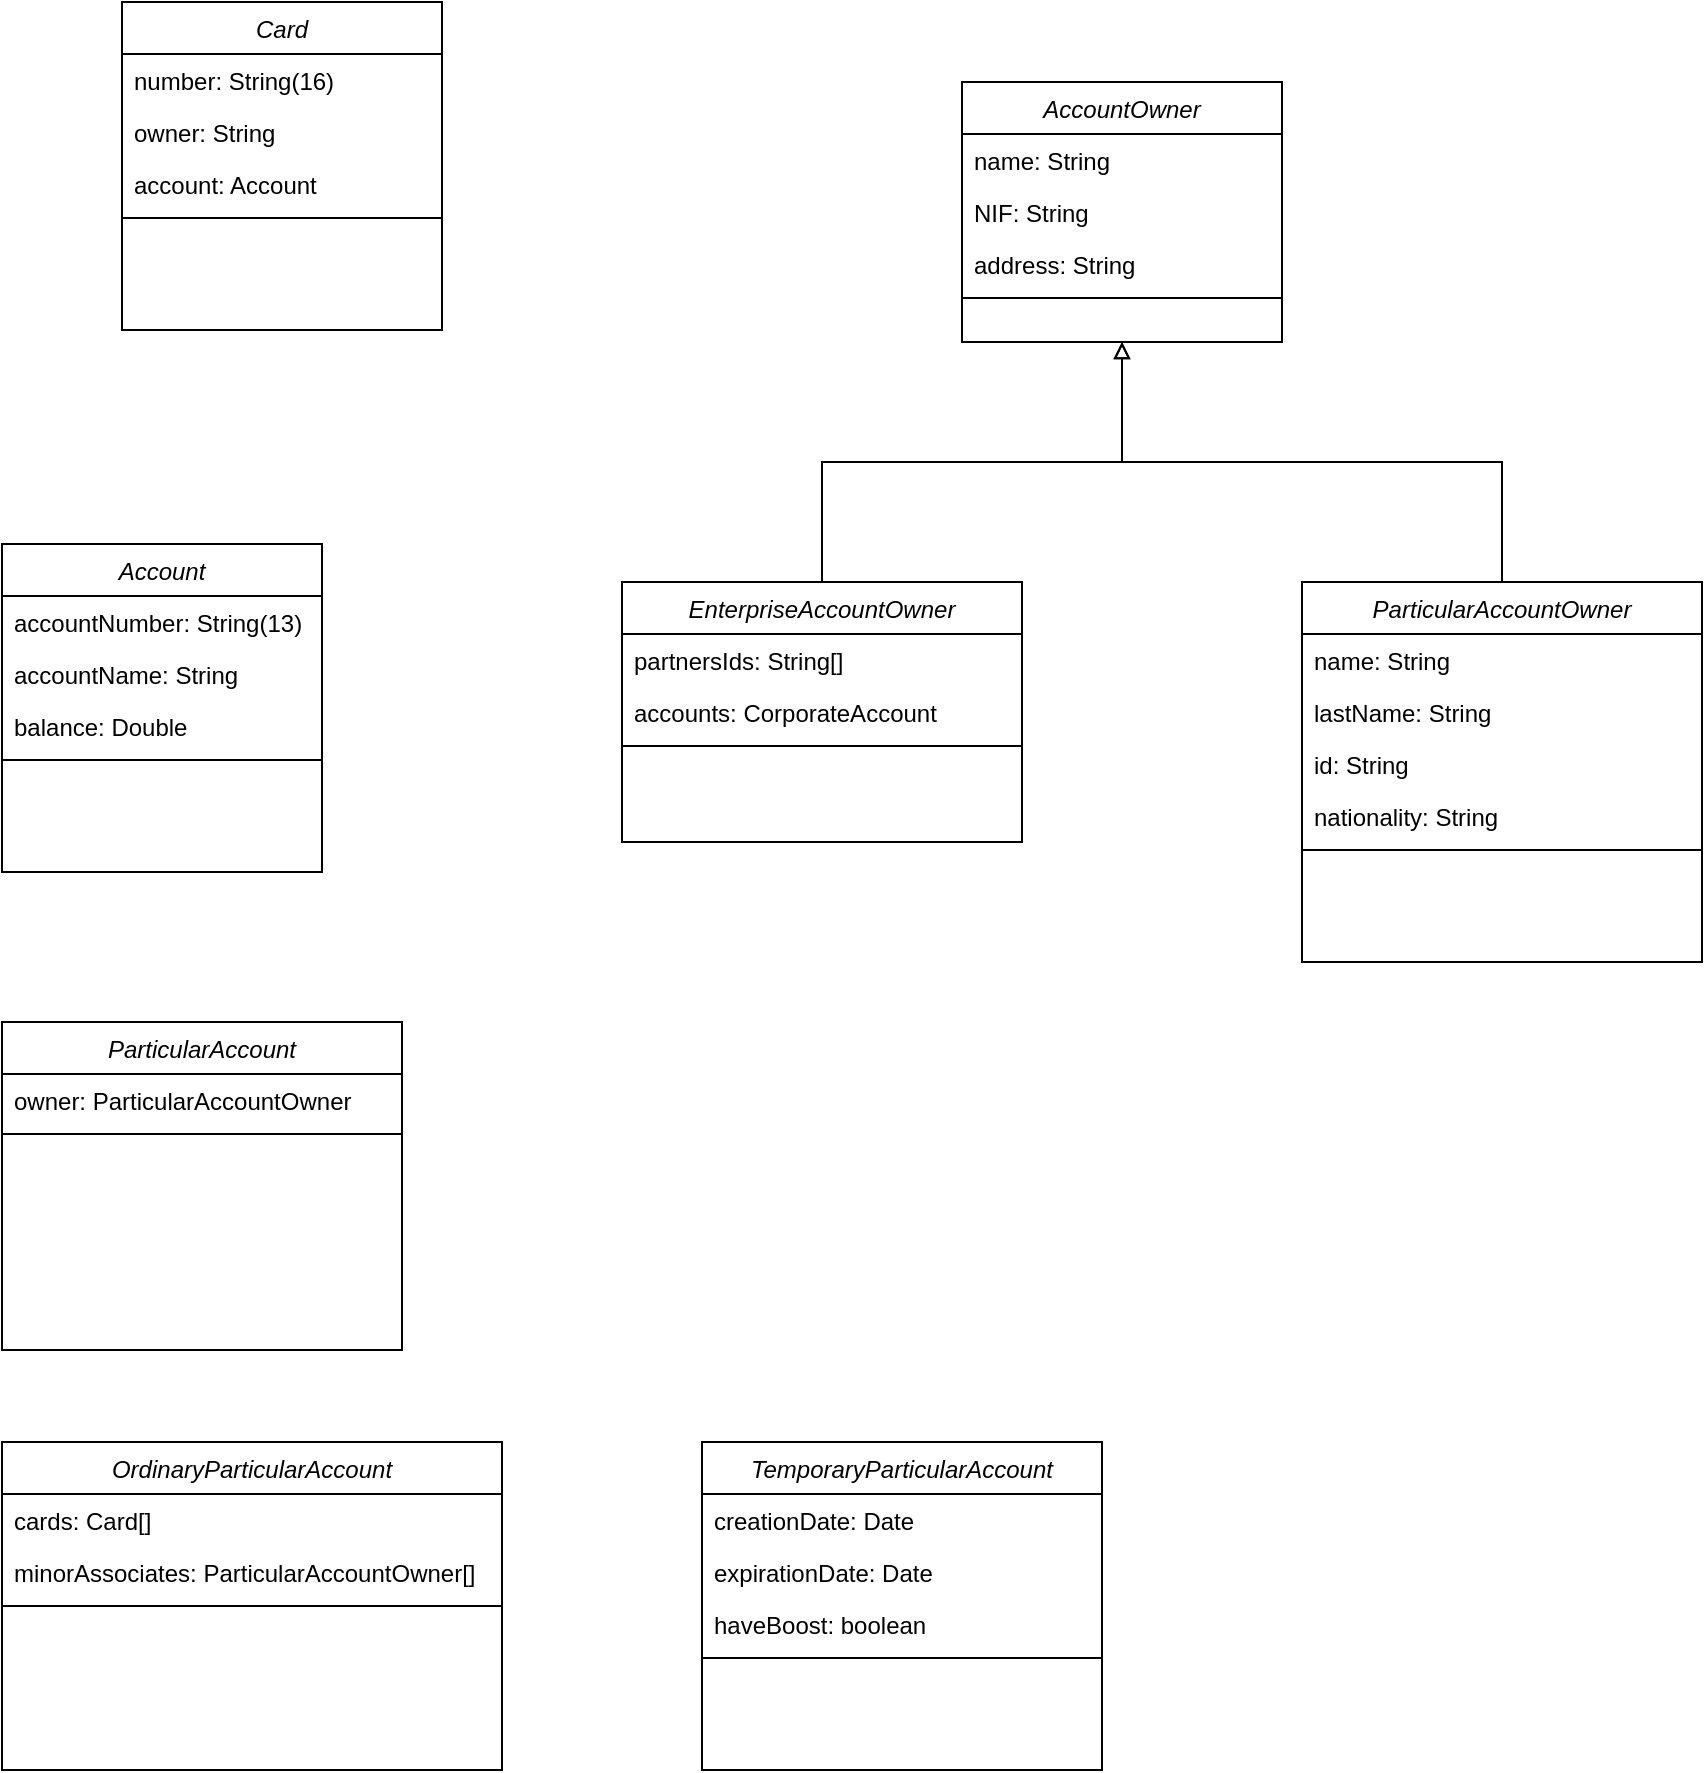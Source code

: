 <mxfile version="13.9.9" type="device"><diagram id="C5RBs43oDa-KdzZeNtuy" name="Page-1"><mxGraphModel dx="1024" dy="584" grid="1" gridSize="10" guides="1" tooltips="1" connect="1" arrows="1" fold="1" page="1" pageScale="1" pageWidth="1654" pageHeight="1169" math="0" shadow="0"><root><mxCell id="WIyWlLk6GJQsqaUBKTNV-0"/><mxCell id="WIyWlLk6GJQsqaUBKTNV-1" parent="WIyWlLk6GJQsqaUBKTNV-0"/><mxCell id="zkfFHV4jXpPFQw0GAbJ--0" value="Card" style="swimlane;fontStyle=2;align=center;verticalAlign=top;childLayout=stackLayout;horizontal=1;startSize=26;horizontalStack=0;resizeParent=1;resizeLast=0;collapsible=1;marginBottom=0;rounded=0;shadow=0;strokeWidth=1;" parent="WIyWlLk6GJQsqaUBKTNV-1" vertex="1"><mxGeometry x="220" y="150" width="160" height="164" as="geometry"><mxRectangle x="230" y="140" width="160" height="26" as="alternateBounds"/></mxGeometry></mxCell><mxCell id="zkfFHV4jXpPFQw0GAbJ--1" value="number: String(16)" style="text;align=left;verticalAlign=top;spacingLeft=4;spacingRight=4;overflow=hidden;rotatable=0;points=[[0,0.5],[1,0.5]];portConstraint=eastwest;" parent="zkfFHV4jXpPFQw0GAbJ--0" vertex="1"><mxGeometry y="26" width="160" height="26" as="geometry"/></mxCell><mxCell id="zkfFHV4jXpPFQw0GAbJ--2" value="owner: String" style="text;align=left;verticalAlign=top;spacingLeft=4;spacingRight=4;overflow=hidden;rotatable=0;points=[[0,0.5],[1,0.5]];portConstraint=eastwest;rounded=0;shadow=0;html=0;" parent="zkfFHV4jXpPFQw0GAbJ--0" vertex="1"><mxGeometry y="52" width="160" height="26" as="geometry"/></mxCell><mxCell id="ck8-mum-OmH9LyXcGF86-0" value="account: Account" style="text;align=left;verticalAlign=top;spacingLeft=4;spacingRight=4;overflow=hidden;rotatable=0;points=[[0,0.5],[1,0.5]];portConstraint=eastwest;rounded=0;shadow=0;html=0;" vertex="1" parent="zkfFHV4jXpPFQw0GAbJ--0"><mxGeometry y="78" width="160" height="26" as="geometry"/></mxCell><mxCell id="zkfFHV4jXpPFQw0GAbJ--4" value="" style="line;html=1;strokeWidth=1;align=left;verticalAlign=middle;spacingTop=-1;spacingLeft=3;spacingRight=3;rotatable=0;labelPosition=right;points=[];portConstraint=eastwest;" parent="zkfFHV4jXpPFQw0GAbJ--0" vertex="1"><mxGeometry y="104" width="160" height="8" as="geometry"/></mxCell><mxCell id="ck8-mum-OmH9LyXcGF86-1" value="AccountOwner" style="swimlane;fontStyle=2;align=center;verticalAlign=top;childLayout=stackLayout;horizontal=1;startSize=26;horizontalStack=0;resizeParent=1;resizeLast=0;collapsible=1;marginBottom=0;rounded=0;shadow=0;strokeWidth=1;" vertex="1" parent="WIyWlLk6GJQsqaUBKTNV-1"><mxGeometry x="640" y="190" width="160" height="130" as="geometry"><mxRectangle x="230" y="140" width="160" height="26" as="alternateBounds"/></mxGeometry></mxCell><mxCell id="ck8-mum-OmH9LyXcGF86-2" value="name: String" style="text;align=left;verticalAlign=top;spacingLeft=4;spacingRight=4;overflow=hidden;rotatable=0;points=[[0,0.5],[1,0.5]];portConstraint=eastwest;" vertex="1" parent="ck8-mum-OmH9LyXcGF86-1"><mxGeometry y="26" width="160" height="26" as="geometry"/></mxCell><mxCell id="ck8-mum-OmH9LyXcGF86-3" value="NIF: String" style="text;align=left;verticalAlign=top;spacingLeft=4;spacingRight=4;overflow=hidden;rotatable=0;points=[[0,0.5],[1,0.5]];portConstraint=eastwest;rounded=0;shadow=0;html=0;" vertex="1" parent="ck8-mum-OmH9LyXcGF86-1"><mxGeometry y="52" width="160" height="26" as="geometry"/></mxCell><mxCell id="ck8-mum-OmH9LyXcGF86-6" value="address: String" style="text;align=left;verticalAlign=top;spacingLeft=4;spacingRight=4;overflow=hidden;rotatable=0;points=[[0,0.5],[1,0.5]];portConstraint=eastwest;rounded=0;shadow=0;html=0;" vertex="1" parent="ck8-mum-OmH9LyXcGF86-1"><mxGeometry y="78" width="160" height="26" as="geometry"/></mxCell><mxCell id="ck8-mum-OmH9LyXcGF86-5" value="" style="line;html=1;strokeWidth=1;align=left;verticalAlign=middle;spacingTop=-1;spacingLeft=3;spacingRight=3;rotatable=0;labelPosition=right;points=[];portConstraint=eastwest;" vertex="1" parent="ck8-mum-OmH9LyXcGF86-1"><mxGeometry y="104" width="160" height="8" as="geometry"/></mxCell><mxCell id="ck8-mum-OmH9LyXcGF86-20" style="edgeStyle=orthogonalEdgeStyle;rounded=0;orthogonalLoop=1;jettySize=auto;html=1;entryX=0.5;entryY=1;entryDx=0;entryDy=0;endArrow=block;endFill=0;" edge="1" parent="WIyWlLk6GJQsqaUBKTNV-1" source="ck8-mum-OmH9LyXcGF86-7" target="ck8-mum-OmH9LyXcGF86-1"><mxGeometry relative="1" as="geometry"/></mxCell><mxCell id="ck8-mum-OmH9LyXcGF86-7" value="EnterpriseAccountOwner" style="swimlane;fontStyle=2;align=center;verticalAlign=top;childLayout=stackLayout;horizontal=1;startSize=26;horizontalStack=0;resizeParent=1;resizeLast=0;collapsible=1;marginBottom=0;rounded=0;shadow=0;strokeWidth=1;" vertex="1" parent="WIyWlLk6GJQsqaUBKTNV-1"><mxGeometry x="470" y="440" width="200" height="130" as="geometry"><mxRectangle x="230" y="140" width="160" height="26" as="alternateBounds"/></mxGeometry></mxCell><mxCell id="ck8-mum-OmH9LyXcGF86-8" value="partnersIds: String[]" style="text;align=left;verticalAlign=top;spacingLeft=4;spacingRight=4;overflow=hidden;rotatable=0;points=[[0,0.5],[1,0.5]];portConstraint=eastwest;" vertex="1" parent="ck8-mum-OmH9LyXcGF86-7"><mxGeometry y="26" width="200" height="26" as="geometry"/></mxCell><mxCell id="ck8-mum-OmH9LyXcGF86-9" value="accounts: CorporateAccount" style="text;align=left;verticalAlign=top;spacingLeft=4;spacingRight=4;overflow=hidden;rotatable=0;points=[[0,0.5],[1,0.5]];portConstraint=eastwest;rounded=0;shadow=0;html=0;" vertex="1" parent="ck8-mum-OmH9LyXcGF86-7"><mxGeometry y="52" width="200" height="26" as="geometry"/></mxCell><mxCell id="ck8-mum-OmH9LyXcGF86-11" value="" style="line;html=1;strokeWidth=1;align=left;verticalAlign=middle;spacingTop=-1;spacingLeft=3;spacingRight=3;rotatable=0;labelPosition=right;points=[];portConstraint=eastwest;" vertex="1" parent="ck8-mum-OmH9LyXcGF86-7"><mxGeometry y="78" width="200" height="8" as="geometry"/></mxCell><mxCell id="ck8-mum-OmH9LyXcGF86-19" style="edgeStyle=orthogonalEdgeStyle;rounded=0;orthogonalLoop=1;jettySize=auto;html=1;entryX=0.5;entryY=1;entryDx=0;entryDy=0;endArrow=block;endFill=0;" edge="1" parent="WIyWlLk6GJQsqaUBKTNV-1" source="ck8-mum-OmH9LyXcGF86-13" target="ck8-mum-OmH9LyXcGF86-1"><mxGeometry relative="1" as="geometry"><Array as="points"><mxPoint x="910" y="380"/><mxPoint x="720" y="380"/></Array></mxGeometry></mxCell><mxCell id="ck8-mum-OmH9LyXcGF86-13" value="ParticularAccountOwner" style="swimlane;fontStyle=2;align=center;verticalAlign=top;childLayout=stackLayout;horizontal=1;startSize=26;horizontalStack=0;resizeParent=1;resizeLast=0;collapsible=1;marginBottom=0;rounded=0;shadow=0;strokeWidth=1;" vertex="1" parent="WIyWlLk6GJQsqaUBKTNV-1"><mxGeometry x="810" y="440" width="200" height="190" as="geometry"><mxRectangle x="230" y="140" width="160" height="26" as="alternateBounds"/></mxGeometry></mxCell><mxCell id="ck8-mum-OmH9LyXcGF86-14" value="name: String" style="text;align=left;verticalAlign=top;spacingLeft=4;spacingRight=4;overflow=hidden;rotatable=0;points=[[0,0.5],[1,0.5]];portConstraint=eastwest;" vertex="1" parent="ck8-mum-OmH9LyXcGF86-13"><mxGeometry y="26" width="200" height="26" as="geometry"/></mxCell><mxCell id="ck8-mum-OmH9LyXcGF86-15" value="lastName: String" style="text;align=left;verticalAlign=top;spacingLeft=4;spacingRight=4;overflow=hidden;rotatable=0;points=[[0,0.5],[1,0.5]];portConstraint=eastwest;rounded=0;shadow=0;html=0;" vertex="1" parent="ck8-mum-OmH9LyXcGF86-13"><mxGeometry y="52" width="200" height="26" as="geometry"/></mxCell><mxCell id="ck8-mum-OmH9LyXcGF86-17" value="id: String" style="text;align=left;verticalAlign=top;spacingLeft=4;spacingRight=4;overflow=hidden;rotatable=0;points=[[0,0.5],[1,0.5]];portConstraint=eastwest;rounded=0;shadow=0;html=0;" vertex="1" parent="ck8-mum-OmH9LyXcGF86-13"><mxGeometry y="78" width="200" height="26" as="geometry"/></mxCell><mxCell id="ck8-mum-OmH9LyXcGF86-18" value="nationality: String" style="text;align=left;verticalAlign=top;spacingLeft=4;spacingRight=4;overflow=hidden;rotatable=0;points=[[0,0.5],[1,0.5]];portConstraint=eastwest;rounded=0;shadow=0;html=0;" vertex="1" parent="ck8-mum-OmH9LyXcGF86-13"><mxGeometry y="104" width="200" height="26" as="geometry"/></mxCell><mxCell id="ck8-mum-OmH9LyXcGF86-16" value="" style="line;html=1;strokeWidth=1;align=left;verticalAlign=middle;spacingTop=-1;spacingLeft=3;spacingRight=3;rotatable=0;labelPosition=right;points=[];portConstraint=eastwest;" vertex="1" parent="ck8-mum-OmH9LyXcGF86-13"><mxGeometry y="130" width="200" height="8" as="geometry"/></mxCell><mxCell id="ck8-mum-OmH9LyXcGF86-21" value="Account" style="swimlane;fontStyle=2;align=center;verticalAlign=top;childLayout=stackLayout;horizontal=1;startSize=26;horizontalStack=0;resizeParent=1;resizeLast=0;collapsible=1;marginBottom=0;rounded=0;shadow=0;strokeWidth=1;" vertex="1" parent="WIyWlLk6GJQsqaUBKTNV-1"><mxGeometry x="160" y="421" width="160" height="164" as="geometry"><mxRectangle x="230" y="140" width="160" height="26" as="alternateBounds"/></mxGeometry></mxCell><mxCell id="ck8-mum-OmH9LyXcGF86-22" value="accountNumber: String(13)" style="text;align=left;verticalAlign=top;spacingLeft=4;spacingRight=4;overflow=hidden;rotatable=0;points=[[0,0.5],[1,0.5]];portConstraint=eastwest;" vertex="1" parent="ck8-mum-OmH9LyXcGF86-21"><mxGeometry y="26" width="160" height="26" as="geometry"/></mxCell><mxCell id="ck8-mum-OmH9LyXcGF86-23" value="accountName: String" style="text;align=left;verticalAlign=top;spacingLeft=4;spacingRight=4;overflow=hidden;rotatable=0;points=[[0,0.5],[1,0.5]];portConstraint=eastwest;rounded=0;shadow=0;html=0;" vertex="1" parent="ck8-mum-OmH9LyXcGF86-21"><mxGeometry y="52" width="160" height="26" as="geometry"/></mxCell><mxCell id="ck8-mum-OmH9LyXcGF86-24" value="balance: Double" style="text;align=left;verticalAlign=top;spacingLeft=4;spacingRight=4;overflow=hidden;rotatable=0;points=[[0,0.5],[1,0.5]];portConstraint=eastwest;rounded=0;shadow=0;html=0;" vertex="1" parent="ck8-mum-OmH9LyXcGF86-21"><mxGeometry y="78" width="160" height="26" as="geometry"/></mxCell><mxCell id="ck8-mum-OmH9LyXcGF86-25" value="" style="line;html=1;strokeWidth=1;align=left;verticalAlign=middle;spacingTop=-1;spacingLeft=3;spacingRight=3;rotatable=0;labelPosition=right;points=[];portConstraint=eastwest;" vertex="1" parent="ck8-mum-OmH9LyXcGF86-21"><mxGeometry y="104" width="160" height="8" as="geometry"/></mxCell><mxCell id="ck8-mum-OmH9LyXcGF86-26" value="ParticularAccount" style="swimlane;fontStyle=2;align=center;verticalAlign=top;childLayout=stackLayout;horizontal=1;startSize=26;horizontalStack=0;resizeParent=1;resizeLast=0;collapsible=1;marginBottom=0;rounded=0;shadow=0;strokeWidth=1;" vertex="1" parent="WIyWlLk6GJQsqaUBKTNV-1"><mxGeometry x="160" y="660" width="200" height="164" as="geometry"><mxRectangle x="230" y="140" width="160" height="26" as="alternateBounds"/></mxGeometry></mxCell><mxCell id="ck8-mum-OmH9LyXcGF86-27" value="owner: ParticularAccountOwner" style="text;align=left;verticalAlign=top;spacingLeft=4;spacingRight=4;overflow=hidden;rotatable=0;points=[[0,0.5],[1,0.5]];portConstraint=eastwest;" vertex="1" parent="ck8-mum-OmH9LyXcGF86-26"><mxGeometry y="26" width="200" height="26" as="geometry"/></mxCell><mxCell id="ck8-mum-OmH9LyXcGF86-30" value="" style="line;html=1;strokeWidth=1;align=left;verticalAlign=middle;spacingTop=-1;spacingLeft=3;spacingRight=3;rotatable=0;labelPosition=right;points=[];portConstraint=eastwest;" vertex="1" parent="ck8-mum-OmH9LyXcGF86-26"><mxGeometry y="52" width="200" height="8" as="geometry"/></mxCell><mxCell id="ck8-mum-OmH9LyXcGF86-31" value="OrdinaryParticularAccount" style="swimlane;fontStyle=2;align=center;verticalAlign=top;childLayout=stackLayout;horizontal=1;startSize=26;horizontalStack=0;resizeParent=1;resizeLast=0;collapsible=1;marginBottom=0;rounded=0;shadow=0;strokeWidth=1;" vertex="1" parent="WIyWlLk6GJQsqaUBKTNV-1"><mxGeometry x="160" y="870" width="250" height="164" as="geometry"><mxRectangle x="230" y="140" width="160" height="26" as="alternateBounds"/></mxGeometry></mxCell><mxCell id="ck8-mum-OmH9LyXcGF86-32" value="cards: Card[]" style="text;align=left;verticalAlign=top;spacingLeft=4;spacingRight=4;overflow=hidden;rotatable=0;points=[[0,0.5],[1,0.5]];portConstraint=eastwest;" vertex="1" parent="ck8-mum-OmH9LyXcGF86-31"><mxGeometry y="26" width="250" height="26" as="geometry"/></mxCell><mxCell id="ck8-mum-OmH9LyXcGF86-37" value="minorAssociates: ParticularAccountOwner[]" style="text;align=left;verticalAlign=top;spacingLeft=4;spacingRight=4;overflow=hidden;rotatable=0;points=[[0,0.5],[1,0.5]];portConstraint=eastwest;" vertex="1" parent="ck8-mum-OmH9LyXcGF86-31"><mxGeometry y="52" width="250" height="26" as="geometry"/></mxCell><mxCell id="ck8-mum-OmH9LyXcGF86-33" value="" style="line;html=1;strokeWidth=1;align=left;verticalAlign=middle;spacingTop=-1;spacingLeft=3;spacingRight=3;rotatable=0;labelPosition=right;points=[];portConstraint=eastwest;" vertex="1" parent="ck8-mum-OmH9LyXcGF86-31"><mxGeometry y="78" width="250" height="8" as="geometry"/></mxCell><mxCell id="ck8-mum-OmH9LyXcGF86-34" value="TemporaryParticularAccount" style="swimlane;fontStyle=2;align=center;verticalAlign=top;childLayout=stackLayout;horizontal=1;startSize=26;horizontalStack=0;resizeParent=1;resizeLast=0;collapsible=1;marginBottom=0;rounded=0;shadow=0;strokeWidth=1;" vertex="1" parent="WIyWlLk6GJQsqaUBKTNV-1"><mxGeometry x="510" y="870" width="200" height="164" as="geometry"><mxRectangle x="230" y="140" width="160" height="26" as="alternateBounds"/></mxGeometry></mxCell><mxCell id="ck8-mum-OmH9LyXcGF86-35" value="creationDate: Date" style="text;align=left;verticalAlign=top;spacingLeft=4;spacingRight=4;overflow=hidden;rotatable=0;points=[[0,0.5],[1,0.5]];portConstraint=eastwest;" vertex="1" parent="ck8-mum-OmH9LyXcGF86-34"><mxGeometry y="26" width="200" height="26" as="geometry"/></mxCell><mxCell id="ck8-mum-OmH9LyXcGF86-38" value="expirationDate: Date" style="text;align=left;verticalAlign=top;spacingLeft=4;spacingRight=4;overflow=hidden;rotatable=0;points=[[0,0.5],[1,0.5]];portConstraint=eastwest;" vertex="1" parent="ck8-mum-OmH9LyXcGF86-34"><mxGeometry y="52" width="200" height="26" as="geometry"/></mxCell><mxCell id="ck8-mum-OmH9LyXcGF86-39" value="haveBoost: boolean" style="text;align=left;verticalAlign=top;spacingLeft=4;spacingRight=4;overflow=hidden;rotatable=0;points=[[0,0.5],[1,0.5]];portConstraint=eastwest;" vertex="1" parent="ck8-mum-OmH9LyXcGF86-34"><mxGeometry y="78" width="200" height="26" as="geometry"/></mxCell><mxCell id="ck8-mum-OmH9LyXcGF86-36" value="" style="line;html=1;strokeWidth=1;align=left;verticalAlign=middle;spacingTop=-1;spacingLeft=3;spacingRight=3;rotatable=0;labelPosition=right;points=[];portConstraint=eastwest;" vertex="1" parent="ck8-mum-OmH9LyXcGF86-34"><mxGeometry y="104" width="200" height="8" as="geometry"/></mxCell></root></mxGraphModel></diagram></mxfile>